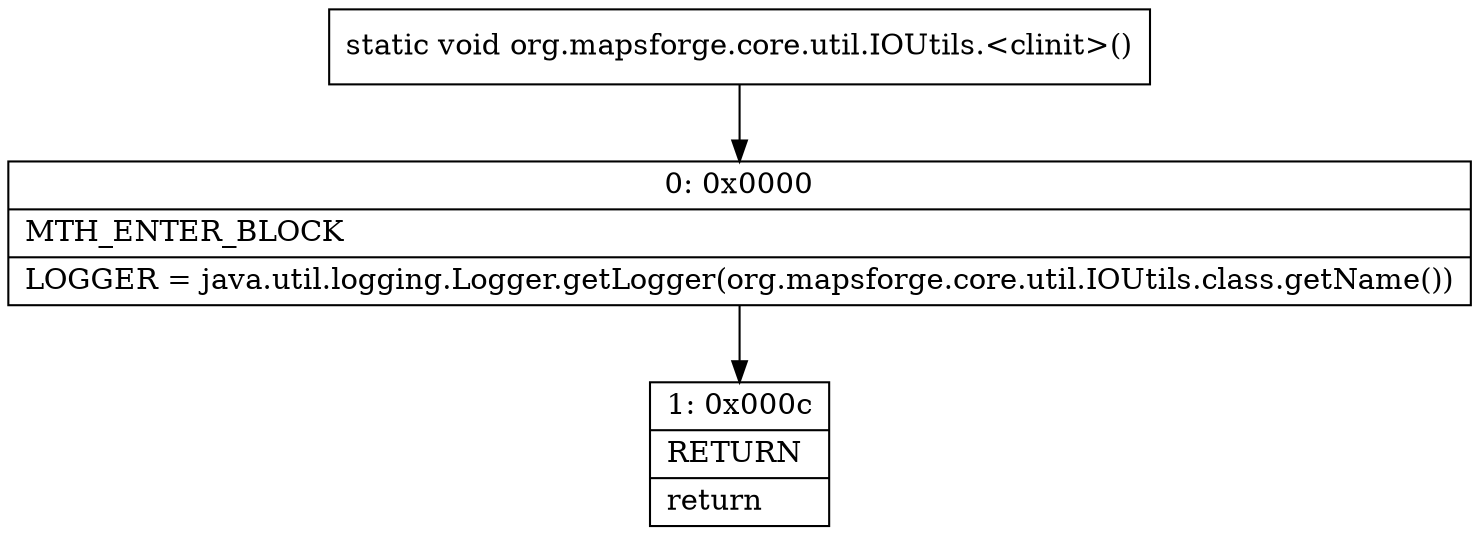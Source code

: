 digraph "CFG fororg.mapsforge.core.util.IOUtils.\<clinit\>()V" {
Node_0 [shape=record,label="{0\:\ 0x0000|MTH_ENTER_BLOCK\l|LOGGER = java.util.logging.Logger.getLogger(org.mapsforge.core.util.IOUtils.class.getName())\l}"];
Node_1 [shape=record,label="{1\:\ 0x000c|RETURN\l|return\l}"];
MethodNode[shape=record,label="{static void org.mapsforge.core.util.IOUtils.\<clinit\>() }"];
MethodNode -> Node_0;
Node_0 -> Node_1;
}

